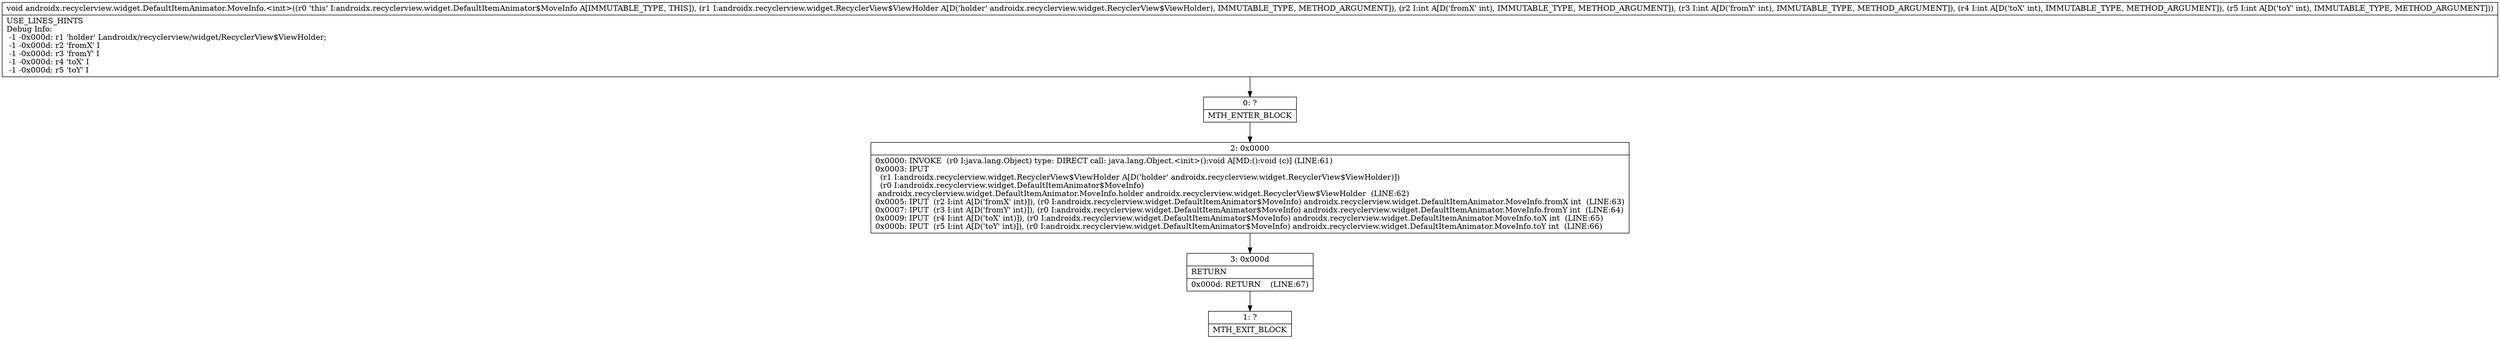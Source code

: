 digraph "CFG forandroidx.recyclerview.widget.DefaultItemAnimator.MoveInfo.\<init\>(Landroidx\/recyclerview\/widget\/RecyclerView$ViewHolder;IIII)V" {
Node_0 [shape=record,label="{0\:\ ?|MTH_ENTER_BLOCK\l}"];
Node_2 [shape=record,label="{2\:\ 0x0000|0x0000: INVOKE  (r0 I:java.lang.Object) type: DIRECT call: java.lang.Object.\<init\>():void A[MD:():void (c)] (LINE:61)\l0x0003: IPUT  \l  (r1 I:androidx.recyclerview.widget.RecyclerView$ViewHolder A[D('holder' androidx.recyclerview.widget.RecyclerView$ViewHolder)])\l  (r0 I:androidx.recyclerview.widget.DefaultItemAnimator$MoveInfo)\l androidx.recyclerview.widget.DefaultItemAnimator.MoveInfo.holder androidx.recyclerview.widget.RecyclerView$ViewHolder  (LINE:62)\l0x0005: IPUT  (r2 I:int A[D('fromX' int)]), (r0 I:androidx.recyclerview.widget.DefaultItemAnimator$MoveInfo) androidx.recyclerview.widget.DefaultItemAnimator.MoveInfo.fromX int  (LINE:63)\l0x0007: IPUT  (r3 I:int A[D('fromY' int)]), (r0 I:androidx.recyclerview.widget.DefaultItemAnimator$MoveInfo) androidx.recyclerview.widget.DefaultItemAnimator.MoveInfo.fromY int  (LINE:64)\l0x0009: IPUT  (r4 I:int A[D('toX' int)]), (r0 I:androidx.recyclerview.widget.DefaultItemAnimator$MoveInfo) androidx.recyclerview.widget.DefaultItemAnimator.MoveInfo.toX int  (LINE:65)\l0x000b: IPUT  (r5 I:int A[D('toY' int)]), (r0 I:androidx.recyclerview.widget.DefaultItemAnimator$MoveInfo) androidx.recyclerview.widget.DefaultItemAnimator.MoveInfo.toY int  (LINE:66)\l}"];
Node_3 [shape=record,label="{3\:\ 0x000d|RETURN\l|0x000d: RETURN    (LINE:67)\l}"];
Node_1 [shape=record,label="{1\:\ ?|MTH_EXIT_BLOCK\l}"];
MethodNode[shape=record,label="{void androidx.recyclerview.widget.DefaultItemAnimator.MoveInfo.\<init\>((r0 'this' I:androidx.recyclerview.widget.DefaultItemAnimator$MoveInfo A[IMMUTABLE_TYPE, THIS]), (r1 I:androidx.recyclerview.widget.RecyclerView$ViewHolder A[D('holder' androidx.recyclerview.widget.RecyclerView$ViewHolder), IMMUTABLE_TYPE, METHOD_ARGUMENT]), (r2 I:int A[D('fromX' int), IMMUTABLE_TYPE, METHOD_ARGUMENT]), (r3 I:int A[D('fromY' int), IMMUTABLE_TYPE, METHOD_ARGUMENT]), (r4 I:int A[D('toX' int), IMMUTABLE_TYPE, METHOD_ARGUMENT]), (r5 I:int A[D('toY' int), IMMUTABLE_TYPE, METHOD_ARGUMENT]))  | USE_LINES_HINTS\lDebug Info:\l  \-1 \-0x000d: r1 'holder' Landroidx\/recyclerview\/widget\/RecyclerView$ViewHolder;\l  \-1 \-0x000d: r2 'fromX' I\l  \-1 \-0x000d: r3 'fromY' I\l  \-1 \-0x000d: r4 'toX' I\l  \-1 \-0x000d: r5 'toY' I\l}"];
MethodNode -> Node_0;Node_0 -> Node_2;
Node_2 -> Node_3;
Node_3 -> Node_1;
}

